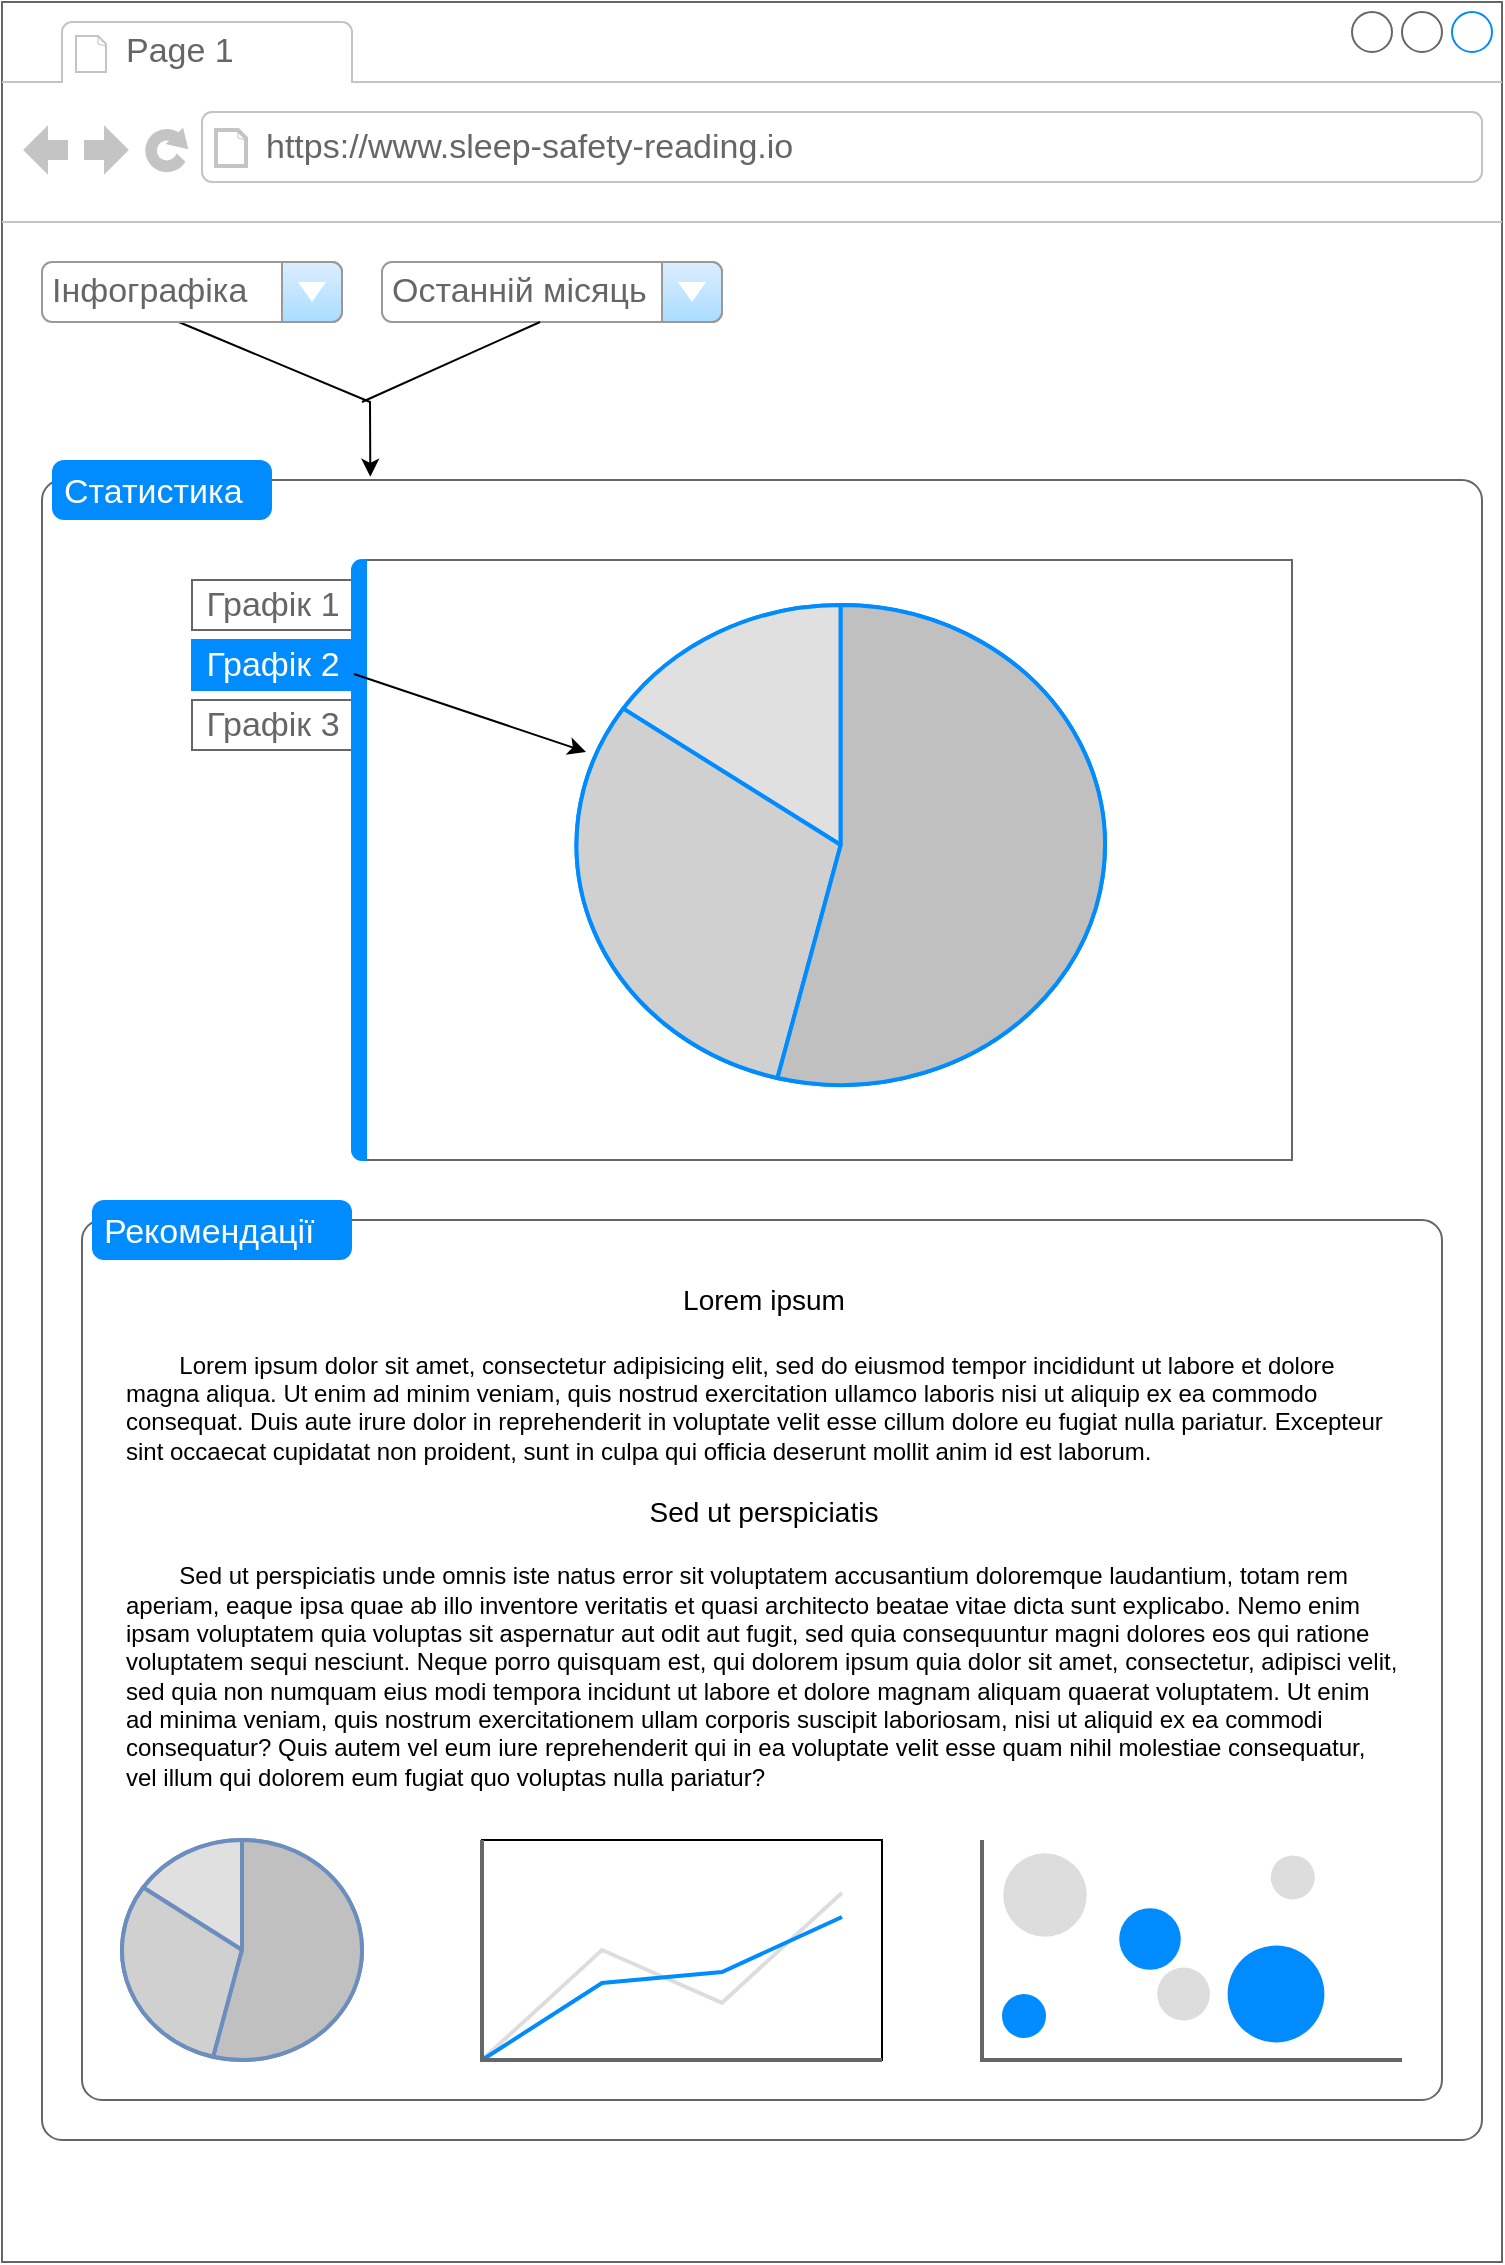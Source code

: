 <mxfile version="20.3.3" type="device"><diagram id="qcOEajOfMMc0c8oyryvW" name="Страница 1"><mxGraphModel dx="1422" dy="772" grid="1" gridSize="10" guides="1" tooltips="1" connect="1" arrows="1" fold="1" page="1" pageScale="1" pageWidth="827" pageHeight="1169" math="0" shadow="0"><root><mxCell id="0"/><mxCell id="1" parent="0"/><mxCell id="1o8KKYhPBuSfNRp3XH6L-2" value="" style="strokeWidth=1;shadow=0;dashed=0;align=center;html=1;shape=mxgraph.mockup.containers.browserWindow;rSize=0;strokeColor=#666666;strokeColor2=#008cff;strokeColor3=#c4c4c4;mainText=,;recursiveResize=0;" parent="1" vertex="1"><mxGeometry x="30" y="100" width="750" height="1130" as="geometry"/></mxCell><mxCell id="1o8KKYhPBuSfNRp3XH6L-3" value="Page 1" style="strokeWidth=1;shadow=0;dashed=0;align=center;html=1;shape=mxgraph.mockup.containers.anchor;fontSize=17;fontColor=#666666;align=left;" parent="1o8KKYhPBuSfNRp3XH6L-2" vertex="1"><mxGeometry x="60" y="12" width="110" height="26" as="geometry"/></mxCell><mxCell id="1o8KKYhPBuSfNRp3XH6L-4" value="https://www.sleep-safety-reading.io" style="strokeWidth=1;shadow=0;dashed=0;align=center;html=1;shape=mxgraph.mockup.containers.anchor;rSize=0;fontSize=17;fontColor=#666666;align=left;" parent="1o8KKYhPBuSfNRp3XH6L-2" vertex="1"><mxGeometry x="130" y="60" width="250" height="26" as="geometry"/></mxCell><mxCell id="tmeyWBmGxuYqGhe5MJKV-4" value="" style="endArrow=classic;html=1;rounded=0;exitX=0.44;exitY=0.967;exitDx=0;exitDy=0;exitPerimeter=0;entryX=0.228;entryY=0.01;entryDx=0;entryDy=0;entryPerimeter=0;" parent="1o8KKYhPBuSfNRp3XH6L-2" source="naNNh_1Ttxv3liE3F_tA-1" target="tmeyWBmGxuYqGhe5MJKV-7" edge="1"><mxGeometry width="50" height="50" relative="1" as="geometry"><mxPoint x="90.04" y="252.04" as="sourcePoint"/><mxPoint x="340" y="320" as="targetPoint"/><Array as="points"><mxPoint x="184" y="200"/></Array></mxGeometry></mxCell><mxCell id="tmeyWBmGxuYqGhe5MJKV-7" value="" style="shape=mxgraph.mockup.containers.marginRect;rectMarginTop=10;strokeColor=#666666;strokeWidth=1;dashed=0;rounded=1;arcSize=5;recursiveResize=0;" parent="1o8KKYhPBuSfNRp3XH6L-2" vertex="1"><mxGeometry x="20" y="229" width="720" height="840" as="geometry"/></mxCell><mxCell id="tmeyWBmGxuYqGhe5MJKV-8" value="Статистика" style="shape=rect;strokeColor=none;fillColor=#008cff;strokeWidth=1;dashed=0;rounded=1;arcSize=20;fontColor=#ffffff;fontSize=17;spacing=2;spacingTop=-2;align=left;autosize=1;spacingLeft=4;resizeWidth=0;resizeHeight=0;perimeter=none;" parent="tmeyWBmGxuYqGhe5MJKV-7" vertex="1"><mxGeometry x="5" width="110" height="30" as="geometry"/></mxCell><mxCell id="1o8KKYhPBuSfNRp3XH6L-42" value="" style="strokeWidth=1;shadow=0;dashed=0;align=center;html=1;shape=mxgraph.mockup.containers.marginRect2;rectMarginLeft=67;strokeColor=#666666;gradientColor=none;" parent="tmeyWBmGxuYqGhe5MJKV-7" vertex="1"><mxGeometry x="95" y="50" width="530" height="300" as="geometry"/></mxCell><mxCell id="1o8KKYhPBuSfNRp3XH6L-43" value="Графік 1" style="strokeColor=inherit;fillColor=inherit;gradientColor=inherit;strokeWidth=1;shadow=0;dashed=0;align=center;html=1;shape=mxgraph.mockup.containers.rrect;rSize=0;fontSize=17;fontColor=#666666;" parent="1o8KKYhPBuSfNRp3XH6L-42" vertex="1"><mxGeometry width="80" height="25" relative="1" as="geometry"><mxPoint x="-20" y="10" as="offset"/></mxGeometry></mxCell><mxCell id="1o8KKYhPBuSfNRp3XH6L-44" value="Графік 2" style="strokeWidth=1;shadow=0;dashed=0;align=center;html=1;shape=mxgraph.mockup.containers.rrect;rSize=0;fontSize=17;fontColor=#ffffff;strokeColor=#008cff;fillColor=#008cff;" parent="1o8KKYhPBuSfNRp3XH6L-42" vertex="1"><mxGeometry width="80" height="25" relative="1" as="geometry"><mxPoint x="-20" y="40" as="offset"/></mxGeometry></mxCell><mxCell id="1o8KKYhPBuSfNRp3XH6L-45" value="Графік 3" style="strokeColor=inherit;fillColor=inherit;gradientColor=inherit;strokeWidth=1;shadow=0;dashed=0;align=center;html=1;shape=mxgraph.mockup.containers.rrect;rSize=0;fontSize=17;fontColor=#666666;" parent="1o8KKYhPBuSfNRp3XH6L-42" vertex="1"><mxGeometry width="80" height="25" relative="1" as="geometry"><mxPoint x="-20" y="70" as="offset"/></mxGeometry></mxCell><mxCell id="1o8KKYhPBuSfNRp3XH6L-46" value="" style="strokeWidth=1;shadow=0;dashed=0;align=center;html=1;shape=mxgraph.mockup.containers.leftButton;rSize=5;strokeColor=#008cff;fillColor=#008cff;resizeHeight=1;movable=0;deletable=0;" parent="1o8KKYhPBuSfNRp3XH6L-42" vertex="1"><mxGeometry width="7" height="300" relative="1" as="geometry"><mxPoint x="60" as="offset"/></mxGeometry></mxCell><mxCell id="1o8KKYhPBuSfNRp3XH6L-37" value="" style="verticalLabelPosition=bottom;shadow=0;dashed=0;align=center;html=1;verticalAlign=top;strokeWidth=1;shape=mxgraph.mockup.graphics.pieChart;strokeColor=#008cff;parts=10,20,35;partColors=#e0e0e0,#d0d0d0,#c0c0c0,#b0b0b0,#a0a0a0;strokeWidth=2;" parent="1o8KKYhPBuSfNRp3XH6L-42" vertex="1"><mxGeometry x="172.25" y="22.5" width="264.221" height="240" as="geometry"/></mxCell><mxCell id="abV-oWUsd3H3yt83zHa8-1" value="" style="endArrow=classic;html=1;rounded=0;entryX=0.018;entryY=0.306;entryDx=0;entryDy=0;entryPerimeter=0;exitX=0.143;exitY=0.19;exitDx=0;exitDy=0;exitPerimeter=0;" edge="1" parent="1o8KKYhPBuSfNRp3XH6L-42" source="1o8KKYhPBuSfNRp3XH6L-46" target="1o8KKYhPBuSfNRp3XH6L-37"><mxGeometry width="50" height="50" relative="1" as="geometry"><mxPoint x="-15" y="-110" as="sourcePoint"/><mxPoint x="79.16" y="-31.6" as="targetPoint"/><Array as="points"/></mxGeometry></mxCell><mxCell id="1o8KKYhPBuSfNRp3XH6L-48" value="" style="shape=mxgraph.mockup.containers.marginRect;rectMarginTop=10;strokeColor=#666666;strokeWidth=1;dashed=0;rounded=1;arcSize=5;recursiveResize=0;" parent="tmeyWBmGxuYqGhe5MJKV-7" vertex="1"><mxGeometry x="20" y="370" width="680" height="450" as="geometry"/></mxCell><mxCell id="1o8KKYhPBuSfNRp3XH6L-49" value="Рекомендації" style="shape=rect;strokeColor=none;fillColor=#008cff;strokeWidth=1;dashed=0;rounded=1;arcSize=20;fontColor=#ffffff;fontSize=17;spacing=2;spacingTop=-2;align=left;autosize=1;spacingLeft=4;resizeWidth=0;resizeHeight=0;perimeter=none;" parent="1o8KKYhPBuSfNRp3XH6L-48" vertex="1"><mxGeometry x="5" width="130" height="30" as="geometry"/></mxCell><mxCell id="1o8KKYhPBuSfNRp3XH6L-47" value="&lt;div style=&quot;text-align: center;&quot;&gt;&lt;span style=&quot;text-align: left;&quot;&gt;&lt;font style=&quot;font-size: 14px;&quot;&gt;Lorem ipsum&lt;/font&gt;&lt;/span&gt;&lt;br&gt;&lt;/div&gt;&lt;div style=&quot;text-align: center;&quot;&gt;&lt;span style=&quot;text-align: left;&quot;&gt;&lt;font style=&quot;font-size: 14px;&quot;&gt;&lt;br&gt;&lt;/font&gt;&lt;/span&gt;&lt;/div&gt;&lt;span style=&quot;&quot;&gt;&#9;&lt;/span&gt;&lt;span style=&quot;&quot;&gt;&#9;&lt;/span&gt;&lt;span style=&quot;white-space: pre;&quot;&gt;&#9;&lt;/span&gt;Lorem ipsum dolor sit amet, consectetur adipisicing elit, sed do eiusmod tempor incididunt ut labore et dolore magna aliqua. Ut enim ad minim veniam, quis nostrud exercitation ullamco laboris nisi ut aliquip ex ea commodo consequat. Duis aute irure dolor in reprehenderit in voluptate velit esse cillum dolore eu fugiat nulla pariatur. Excepteur sint occaecat cupidatat non proident, sunt in culpa qui officia deserunt mollit anim id est laborum.&lt;br&gt;&lt;br&gt;&lt;div style=&quot;text-align: center;&quot;&gt;&lt;span style=&quot;text-align: left;&quot;&gt;&lt;font style=&quot;font-size: 14px;&quot;&gt;Sed ut perspiciatis&lt;/font&gt;&lt;/span&gt;&lt;br&gt;&lt;/div&gt;&lt;div style=&quot;text-align: center;&quot;&gt;&lt;span style=&quot;text-align: left;&quot;&gt;&lt;font style=&quot;font-size: 14px;&quot;&gt;&lt;br&gt;&lt;/font&gt;&lt;/span&gt;&lt;/div&gt;&lt;span style=&quot;&quot;&gt;&#9;&lt;/span&gt;&lt;span style=&quot;&quot;&gt;&#9;&lt;/span&gt;&lt;span style=&quot;white-space: pre;&quot;&gt;&#9;&lt;/span&gt;Sed ut perspiciatis unde omnis iste natus error sit voluptatem accusantium doloremque laudantium, totam rem aperiam, eaque ipsa quae ab illo inventore veritatis et quasi architecto beatae vitae dicta sunt explicabo. Nemo enim ipsam voluptatem quia voluptas sit aspernatur aut odit aut fugit, sed quia consequuntur magni dolores eos qui ratione voluptatem sequi nesciunt. Neque porro quisquam est, qui dolorem ipsum quia dolor sit amet, consectetur, adipisci velit, sed quia non numquam eius modi tempora incidunt ut labore et dolore magnam aliquam quaerat voluptatem. Ut enim ad minima veniam, quis nostrum exercitationem ullam corporis suscipit laboriosam, nisi ut aliquid ex ea commodi consequatur? Quis autem vel eum iure reprehenderit qui in ea voluptate velit esse quam nihil molestiae consequatur, vel illum qui dolorem eum fugiat quo voluptas nulla pariatur?" style="text;spacingTop=-5;whiteSpace=wrap;html=1;align=left;fontSize=12;fontFamily=Helvetica;fillColor=none;strokeColor=none;" parent="1o8KKYhPBuSfNRp3XH6L-48" vertex="1"><mxGeometry x="20" y="40" width="640" height="170" as="geometry"/></mxCell><mxCell id="1o8KKYhPBuSfNRp3XH6L-51" value="" style="verticalLabelPosition=bottom;shadow=0;dashed=0;align=center;html=1;verticalAlign=top;strokeWidth=1;shape=mxgraph.mockup.graphics.lineChart;strokeColor2=#666666;strokeColor3=#008cff;strokeColor4=#dddddd;fillStyle=zigzag-line;gradientColor=none;" parent="1o8KKYhPBuSfNRp3XH6L-48" vertex="1"><mxGeometry x="200" y="320" width="200" height="110" as="geometry"/></mxCell><mxCell id="1o8KKYhPBuSfNRp3XH6L-50" value="" style="verticalLabelPosition=bottom;shadow=0;dashed=0;align=center;html=1;verticalAlign=top;strokeWidth=1;shape=mxgraph.mockup.graphics.pieChart;strokeColor=#6c8ebf;parts=10,20,35;partColors=#e0e0e0,#d0d0d0,#c0c0c0,#b0b0b0,#a0a0a0;strokeWidth=2;fillColor=#dae8fc;" parent="1o8KKYhPBuSfNRp3XH6L-48" vertex="1"><mxGeometry x="20" y="320" width="120" height="110" as="geometry"/></mxCell><mxCell id="1o8KKYhPBuSfNRp3XH6L-52" value="" style="verticalLabelPosition=bottom;shadow=0;dashed=0;align=center;html=1;verticalAlign=top;strokeWidth=1;shape=mxgraph.mockup.graphics.bubbleChart;strokeColor=none;strokeColor2=none;strokeColor3=#666666;fillColor2=#008cff;fillColor3=#dddddd;fillStyle=auto;fontSize=14;fillColor=default;gradientColor=none;" parent="1o8KKYhPBuSfNRp3XH6L-48" vertex="1"><mxGeometry x="450" y="320" width="210" height="110" as="geometry"/></mxCell><mxCell id="naNNh_1Ttxv3liE3F_tA-1" value="Інфографіка" style="strokeWidth=1;shadow=0;dashed=0;align=center;html=1;shape=mxgraph.mockup.forms.comboBox;strokeColor=#999999;fillColor=#ddeeff;align=left;fillColor2=#aaddff;mainText=;fontColor=#666666;fontSize=17;spacingLeft=3;" parent="1o8KKYhPBuSfNRp3XH6L-2" vertex="1"><mxGeometry x="20" y="130" width="150" height="30" as="geometry"/></mxCell><mxCell id="naNNh_1Ttxv3liE3F_tA-2" value="Останній місяць" style="strokeWidth=1;shadow=0;dashed=0;align=center;html=1;shape=mxgraph.mockup.forms.comboBox;strokeColor=#999999;fillColor=#ddeeff;align=left;fillColor2=#aaddff;mainText=;fontColor=#666666;fontSize=17;spacingLeft=3;" parent="1o8KKYhPBuSfNRp3XH6L-2" vertex="1"><mxGeometry x="190" y="130" width="170" height="30" as="geometry"/></mxCell><mxCell id="tmeyWBmGxuYqGhe5MJKV-6" value="" style="endArrow=none;html=1;rounded=0;exitX=0.465;exitY=1;exitDx=0;exitDy=0;exitPerimeter=0;" parent="1o8KKYhPBuSfNRp3XH6L-2" source="naNNh_1Ttxv3liE3F_tA-2" edge="1"><mxGeometry width="50" height="50" relative="1" as="geometry"><mxPoint x="304" y="188.98" as="sourcePoint"/><mxPoint x="180" y="200" as="targetPoint"/></mxGeometry></mxCell></root></mxGraphModel></diagram></mxfile>